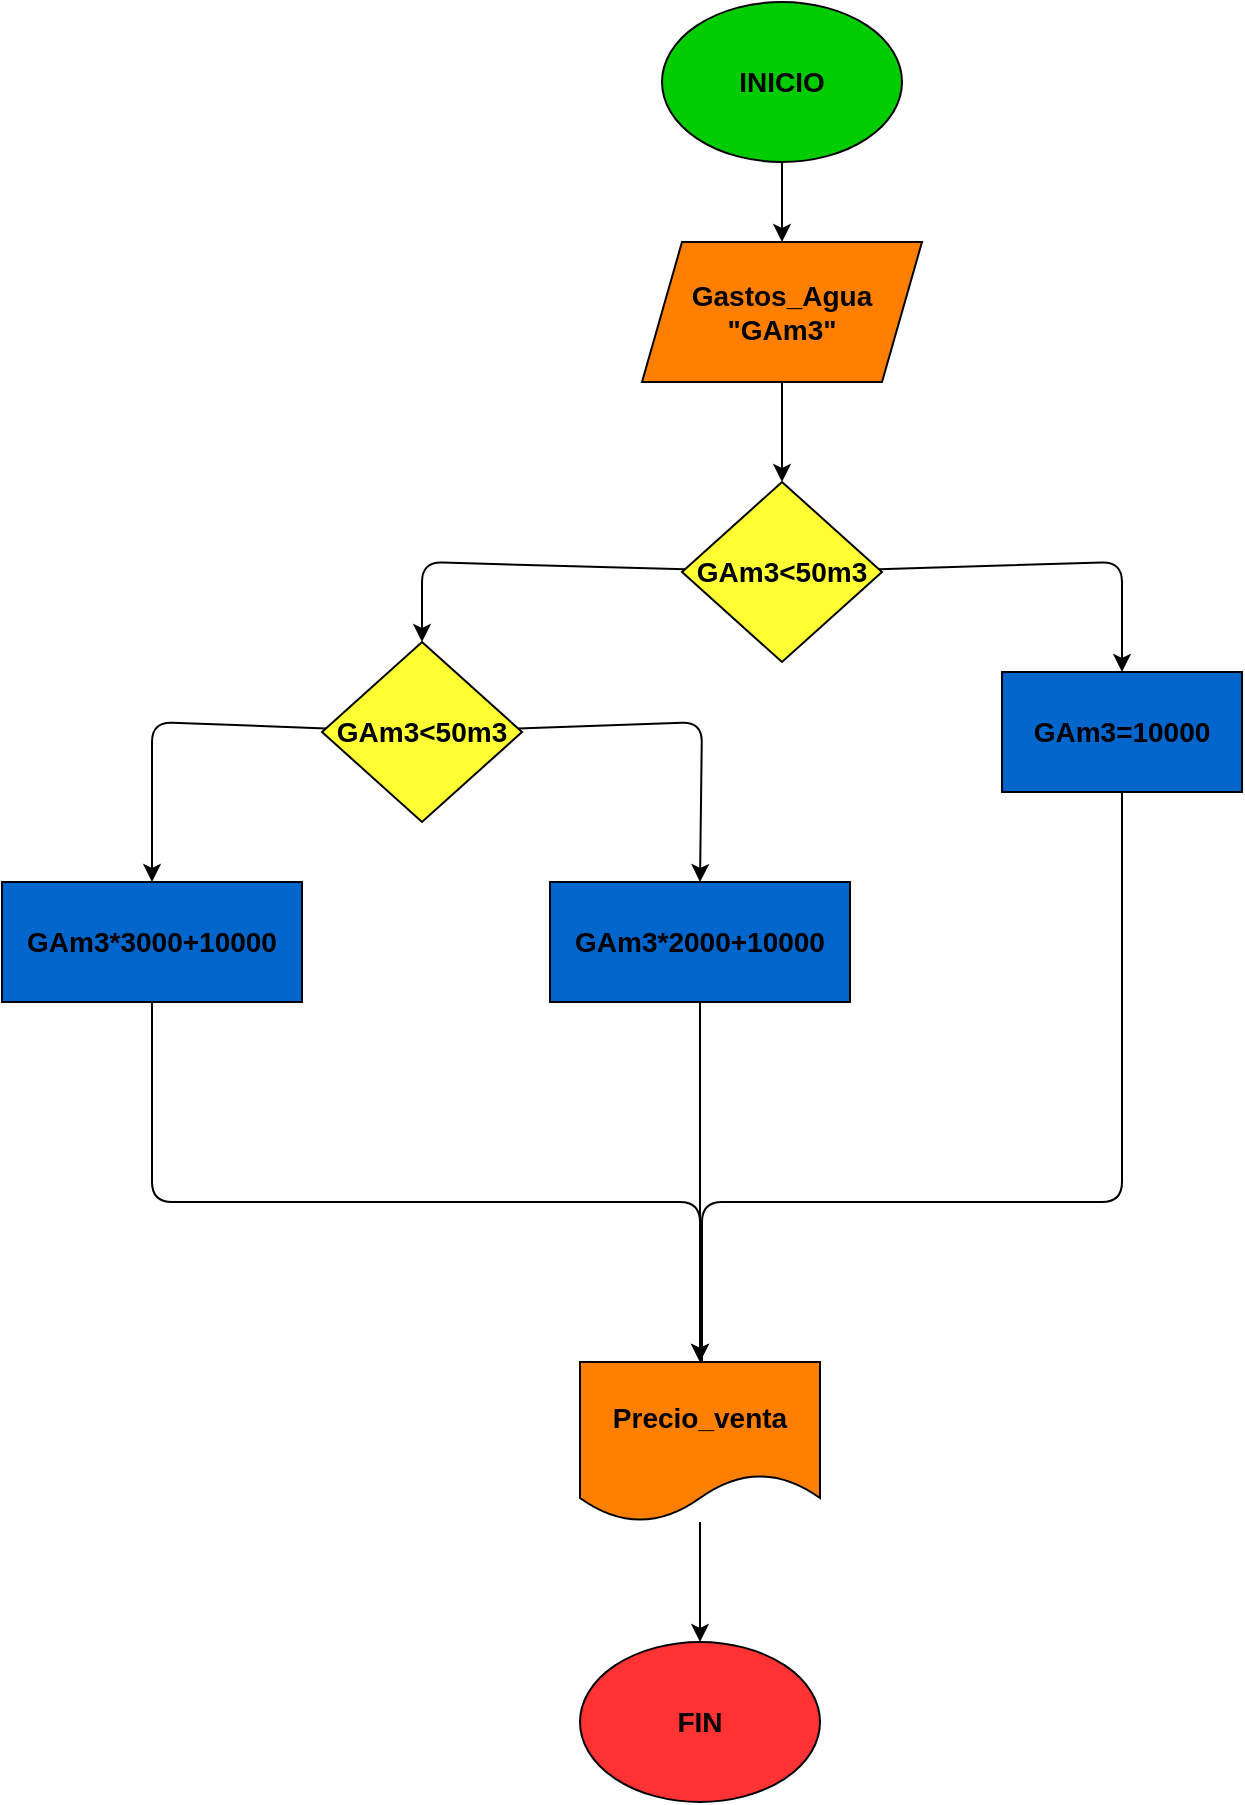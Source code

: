 <mxfile>
    <diagram id="cDELUZk8xscHH5CDj4j-" name="Página-1">
        <mxGraphModel dx="1729" dy="411" grid="1" gridSize="10" guides="1" tooltips="1" connect="1" arrows="1" fold="1" page="1" pageScale="1" pageWidth="827" pageHeight="1169" math="0" shadow="0">
            <root>
                <mxCell id="0"/>
                <mxCell id="1" parent="0"/>
                <mxCell id="4" value="" style="edgeStyle=none;html=1;fontSize=14;fontColor=#000000;" edge="1" parent="1" source="2" target="3">
                    <mxGeometry relative="1" as="geometry"/>
                </mxCell>
                <mxCell id="2" value="&lt;font color=&quot;#000000&quot; style=&quot;font-size: 14px;&quot;&gt;&lt;b&gt;INICIO&lt;/b&gt;&lt;/font&gt;" style="ellipse;whiteSpace=wrap;html=1;fillColor=#00CC00;" vertex="1" parent="1">
                    <mxGeometry x="320" y="40" width="120" height="80" as="geometry"/>
                </mxCell>
                <mxCell id="7" value="" style="edgeStyle=none;html=1;fontSize=14;fontColor=#000000;" edge="1" parent="1" source="3" target="5">
                    <mxGeometry relative="1" as="geometry"/>
                </mxCell>
                <mxCell id="3" value="&lt;font style=&quot;font-size: 14px;&quot;&gt;&lt;b&gt;Gastos_Agua &quot;GAm3&quot;&lt;/b&gt;&lt;/font&gt;" style="shape=parallelogram;perimeter=parallelogramPerimeter;whiteSpace=wrap;html=1;fixedSize=1;fontSize=14;fontColor=#000000;fillColor=#FF8000;" vertex="1" parent="1">
                    <mxGeometry x="310" y="160" width="140" height="70" as="geometry"/>
                </mxCell>
                <mxCell id="11" style="edgeStyle=none;html=1;entryX=0.5;entryY=0;entryDx=0;entryDy=0;fontSize=14;fontColor=#000000;" edge="1" parent="1" source="5" target="6">
                    <mxGeometry relative="1" as="geometry">
                        <Array as="points">
                            <mxPoint x="200" y="320"/>
                        </Array>
                    </mxGeometry>
                </mxCell>
                <mxCell id="12" style="edgeStyle=none;html=1;entryX=0.5;entryY=0;entryDx=0;entryDy=0;fontSize=14;fontColor=#000000;" edge="1" parent="1" source="5" target="8">
                    <mxGeometry relative="1" as="geometry">
                        <Array as="points">
                            <mxPoint x="550" y="320"/>
                        </Array>
                    </mxGeometry>
                </mxCell>
                <mxCell id="5" value="&lt;b&gt;GAm3&amp;lt;50m3&lt;/b&gt;" style="rhombus;whiteSpace=wrap;html=1;fontSize=14;fontColor=#000000;fillColor=#FFFF33;" vertex="1" parent="1">
                    <mxGeometry x="330" y="280" width="100" height="90" as="geometry"/>
                </mxCell>
                <mxCell id="13" style="edgeStyle=none;html=1;entryX=0.5;entryY=0;entryDx=0;entryDy=0;fontSize=14;fontColor=#000000;" edge="1" parent="1" source="6" target="10">
                    <mxGeometry relative="1" as="geometry">
                        <Array as="points">
                            <mxPoint x="65" y="400"/>
                        </Array>
                    </mxGeometry>
                </mxCell>
                <mxCell id="14" style="edgeStyle=none;html=1;entryX=0.5;entryY=0;entryDx=0;entryDy=0;fontSize=14;fontColor=#000000;" edge="1" parent="1" source="6" target="9">
                    <mxGeometry relative="1" as="geometry">
                        <Array as="points">
                            <mxPoint x="340" y="400"/>
                        </Array>
                    </mxGeometry>
                </mxCell>
                <mxCell id="6" value="&lt;b&gt;GAm3&amp;lt;50m3&lt;/b&gt;" style="rhombus;whiteSpace=wrap;html=1;fontSize=14;fontColor=#000000;fillColor=#FFFF33;" vertex="1" parent="1">
                    <mxGeometry x="150" y="360" width="100" height="90" as="geometry"/>
                </mxCell>
                <mxCell id="20" style="edgeStyle=none;html=1;fontSize=14;fontColor=#000000;" edge="1" parent="1" source="8">
                    <mxGeometry relative="1" as="geometry">
                        <mxPoint x="340" y="732" as="targetPoint"/>
                        <Array as="points">
                            <mxPoint x="550" y="640"/>
                            <mxPoint x="340" y="640"/>
                        </Array>
                    </mxGeometry>
                </mxCell>
                <mxCell id="8" value="&lt;b&gt;GAm3=10000&lt;/b&gt;" style="rounded=0;whiteSpace=wrap;html=1;fontSize=14;fontColor=#000000;fillColor=#0066CC;" vertex="1" parent="1">
                    <mxGeometry x="490" y="375" width="120" height="60" as="geometry"/>
                </mxCell>
                <mxCell id="19" style="edgeStyle=none;html=1;entryX=0.5;entryY=0;entryDx=0;entryDy=0;fontSize=14;fontColor=#000000;" edge="1" parent="1" source="9" target="15">
                    <mxGeometry relative="1" as="geometry"/>
                </mxCell>
                <mxCell id="9" value="&lt;b&gt;GAm3*2000+10000&lt;/b&gt;" style="rounded=0;whiteSpace=wrap;html=1;fontSize=14;fontColor=#000000;fillColor=#0066CC;" vertex="1" parent="1">
                    <mxGeometry x="264" y="480" width="150" height="60" as="geometry"/>
                </mxCell>
                <mxCell id="18" style="edgeStyle=none;html=1;entryX=0.5;entryY=0;entryDx=0;entryDy=0;fontSize=14;fontColor=#000000;" edge="1" parent="1" source="10" target="15">
                    <mxGeometry relative="1" as="geometry">
                        <Array as="points">
                            <mxPoint x="65" y="640"/>
                            <mxPoint x="339" y="640"/>
                        </Array>
                    </mxGeometry>
                </mxCell>
                <mxCell id="10" value="&lt;b&gt;GAm3*3000+10000&lt;/b&gt;" style="rounded=0;whiteSpace=wrap;html=1;fontSize=14;fontColor=#000000;fillColor=#0066CC;" vertex="1" parent="1">
                    <mxGeometry x="-10" y="480" width="150" height="60" as="geometry"/>
                </mxCell>
                <mxCell id="17" value="" style="edgeStyle=none;html=1;fontSize=14;fontColor=#000000;" edge="1" parent="1" source="15" target="16">
                    <mxGeometry relative="1" as="geometry"/>
                </mxCell>
                <mxCell id="15" value="&lt;b&gt;Precio_venta&lt;/b&gt;" style="shape=document;whiteSpace=wrap;html=1;boundedLbl=1;fontSize=14;fontColor=#000000;fillColor=#FF8000;" vertex="1" parent="1">
                    <mxGeometry x="279" y="720" width="120" height="80" as="geometry"/>
                </mxCell>
                <mxCell id="16" value="&lt;b&gt;FIN&lt;/b&gt;" style="ellipse;whiteSpace=wrap;html=1;fontSize=14;fontColor=#000000;fillColor=#FF3333;" vertex="1" parent="1">
                    <mxGeometry x="279" y="860" width="120" height="80" as="geometry"/>
                </mxCell>
            </root>
        </mxGraphModel>
    </diagram>
</mxfile>